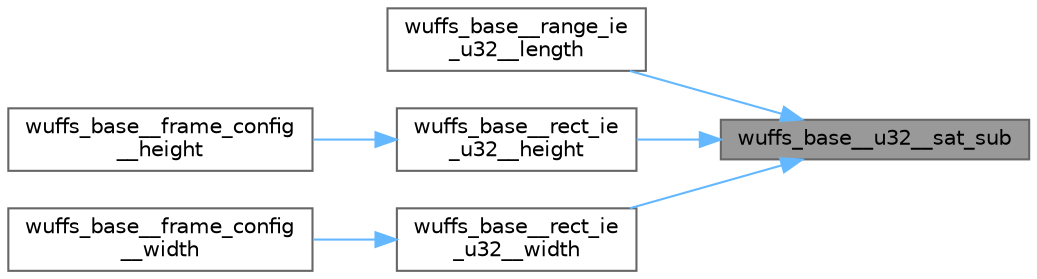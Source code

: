 digraph "wuffs_base__u32__sat_sub"
{
 // LATEX_PDF_SIZE
  bgcolor="transparent";
  edge [fontname=Helvetica,fontsize=10,labelfontname=Helvetica,labelfontsize=10];
  node [fontname=Helvetica,fontsize=10,shape=box,height=0.2,width=0.4];
  rankdir="RL";
  Node1 [id="Node000001",label="wuffs_base__u32__sat_sub",height=0.2,width=0.4,color="gray40", fillcolor="grey60", style="filled", fontcolor="black",tooltip=" "];
  Node1 -> Node2 [id="edge1_Node000001_Node000002",dir="back",color="steelblue1",style="solid",tooltip=" "];
  Node2 [id="Node000002",label="wuffs_base__range_ie\l_u32__length",height=0.2,width=0.4,color="grey40", fillcolor="white", style="filled",URL="$wuffs-v0_83_8c.html#a9c2ad2a714a73fda92871b5712bd64ad",tooltip=" "];
  Node1 -> Node3 [id="edge2_Node000001_Node000003",dir="back",color="steelblue1",style="solid",tooltip=" "];
  Node3 [id="Node000003",label="wuffs_base__rect_ie\l_u32__height",height=0.2,width=0.4,color="grey40", fillcolor="white", style="filled",URL="$wuffs-v0_83_8c.html#a18a003dcb46dff3c853d5b34507377a5",tooltip=" "];
  Node3 -> Node4 [id="edge3_Node000003_Node000004",dir="back",color="steelblue1",style="solid",tooltip=" "];
  Node4 [id="Node000004",label="wuffs_base__frame_config\l__height",height=0.2,width=0.4,color="grey40", fillcolor="white", style="filled",URL="$wuffs-v0_83_8c.html#a69a502de9d8dc567630aea3886b6db02",tooltip=" "];
  Node1 -> Node5 [id="edge4_Node000001_Node000005",dir="back",color="steelblue1",style="solid",tooltip=" "];
  Node5 [id="Node000005",label="wuffs_base__rect_ie\l_u32__width",height=0.2,width=0.4,color="grey40", fillcolor="white", style="filled",URL="$wuffs-v0_83_8c.html#a02e8419445117f589f60816cfd9dc793",tooltip=" "];
  Node5 -> Node6 [id="edge5_Node000005_Node000006",dir="back",color="steelblue1",style="solid",tooltip=" "];
  Node6 [id="Node000006",label="wuffs_base__frame_config\l__width",height=0.2,width=0.4,color="grey40", fillcolor="white", style="filled",URL="$wuffs-v0_83_8c.html#a72f93013ab12b870c5540950cfb77168",tooltip=" "];
}
